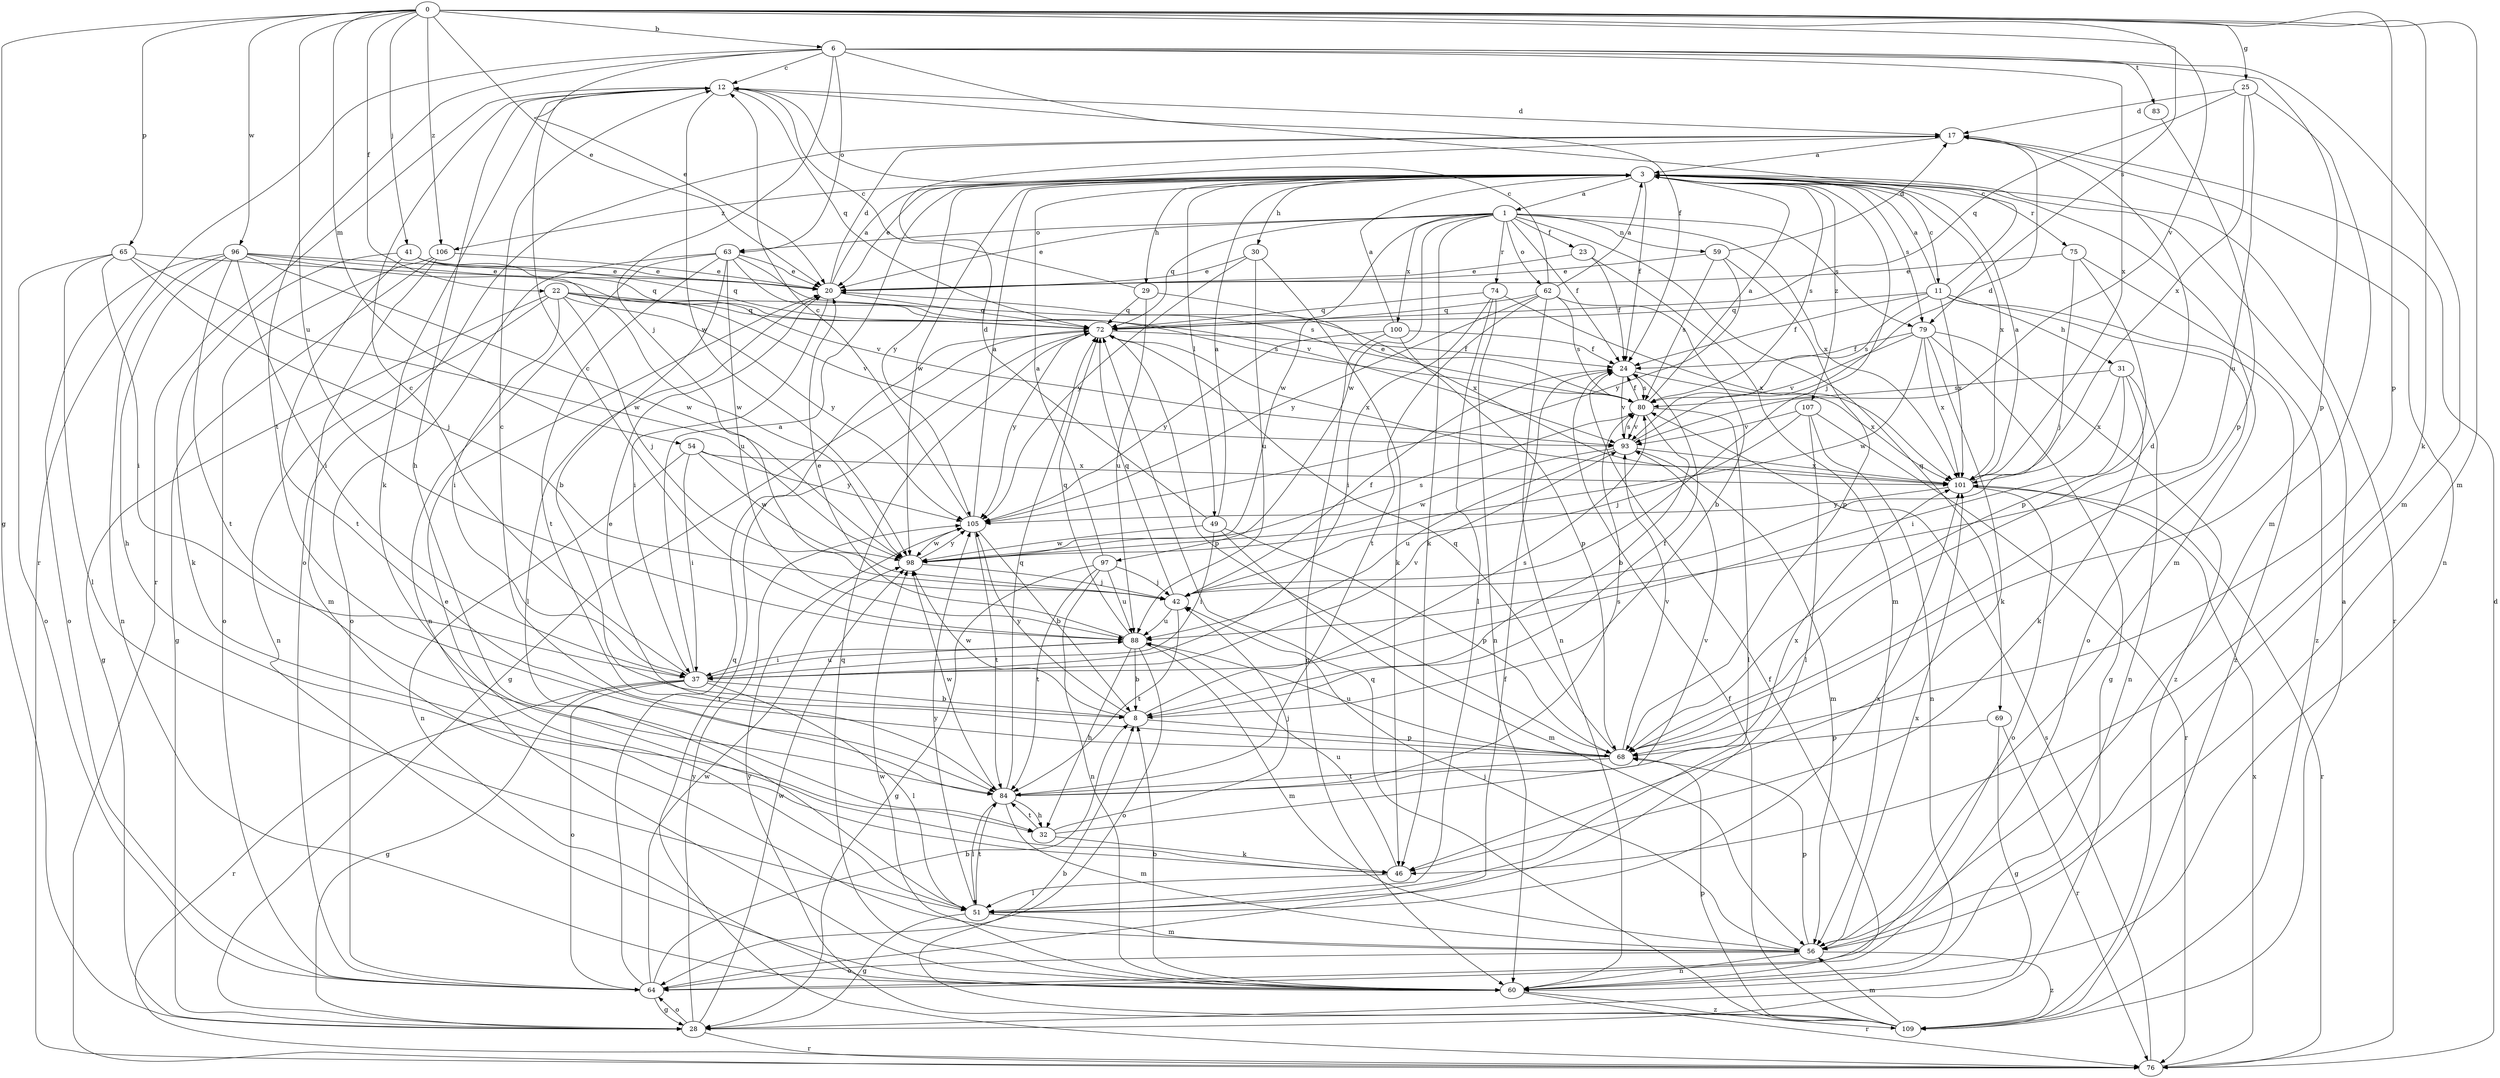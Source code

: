 strict digraph  {
0;
1;
3;
6;
8;
11;
12;
17;
20;
22;
23;
24;
25;
28;
29;
30;
31;
32;
37;
41;
42;
46;
49;
51;
54;
56;
59;
60;
62;
63;
64;
65;
68;
69;
72;
74;
75;
76;
79;
80;
83;
84;
88;
93;
96;
97;
98;
100;
101;
105;
106;
107;
109;
0 -> 6  [label=b];
0 -> 20  [label=e];
0 -> 22  [label=f];
0 -> 25  [label=g];
0 -> 28  [label=g];
0 -> 41  [label=j];
0 -> 46  [label=k];
0 -> 54  [label=m];
0 -> 56  [label=m];
0 -> 65  [label=p];
0 -> 68  [label=p];
0 -> 79  [label=s];
0 -> 88  [label=u];
0 -> 93  [label=v];
0 -> 96  [label=w];
0 -> 106  [label=z];
1 -> 20  [label=e];
1 -> 23  [label=f];
1 -> 24  [label=f];
1 -> 46  [label=k];
1 -> 59  [label=n];
1 -> 62  [label=o];
1 -> 63  [label=o];
1 -> 69  [label=q];
1 -> 72  [label=q];
1 -> 74  [label=r];
1 -> 79  [label=s];
1 -> 97  [label=w];
1 -> 98  [label=w];
1 -> 100  [label=x];
1 -> 101  [label=x];
3 -> 1  [label=a];
3 -> 11  [label=c];
3 -> 20  [label=e];
3 -> 24  [label=f];
3 -> 29  [label=h];
3 -> 30  [label=h];
3 -> 42  [label=j];
3 -> 49  [label=l];
3 -> 56  [label=m];
3 -> 75  [label=r];
3 -> 76  [label=r];
3 -> 79  [label=s];
3 -> 80  [label=s];
3 -> 98  [label=w];
3 -> 101  [label=x];
3 -> 105  [label=y];
3 -> 106  [label=z];
3 -> 107  [label=z];
6 -> 12  [label=c];
6 -> 20  [label=e];
6 -> 24  [label=f];
6 -> 42  [label=j];
6 -> 56  [label=m];
6 -> 63  [label=o];
6 -> 68  [label=p];
6 -> 76  [label=r];
6 -> 83  [label=t];
6 -> 84  [label=t];
6 -> 101  [label=x];
8 -> 24  [label=f];
8 -> 68  [label=p];
8 -> 80  [label=s];
8 -> 98  [label=w];
8 -> 105  [label=y];
11 -> 3  [label=a];
11 -> 12  [label=c];
11 -> 24  [label=f];
11 -> 31  [label=h];
11 -> 64  [label=o];
11 -> 72  [label=q];
11 -> 80  [label=s];
11 -> 101  [label=x];
11 -> 109  [label=z];
12 -> 17  [label=d];
12 -> 32  [label=h];
12 -> 46  [label=k];
12 -> 72  [label=q];
12 -> 76  [label=r];
12 -> 98  [label=w];
17 -> 3  [label=a];
17 -> 60  [label=n];
17 -> 64  [label=o];
20 -> 3  [label=a];
20 -> 17  [label=d];
20 -> 37  [label=i];
20 -> 51  [label=l];
20 -> 72  [label=q];
22 -> 28  [label=g];
22 -> 37  [label=i];
22 -> 42  [label=j];
22 -> 60  [label=n];
22 -> 72  [label=q];
22 -> 80  [label=s];
22 -> 93  [label=v];
22 -> 105  [label=y];
23 -> 20  [label=e];
23 -> 24  [label=f];
23 -> 56  [label=m];
24 -> 80  [label=s];
24 -> 93  [label=v];
24 -> 101  [label=x];
25 -> 17  [label=d];
25 -> 56  [label=m];
25 -> 72  [label=q];
25 -> 88  [label=u];
25 -> 101  [label=x];
28 -> 64  [label=o];
28 -> 76  [label=r];
28 -> 98  [label=w];
28 -> 105  [label=y];
29 -> 12  [label=c];
29 -> 72  [label=q];
29 -> 88  [label=u];
29 -> 101  [label=x];
30 -> 20  [label=e];
30 -> 46  [label=k];
30 -> 88  [label=u];
30 -> 105  [label=y];
31 -> 37  [label=i];
31 -> 46  [label=k];
31 -> 60  [label=n];
31 -> 80  [label=s];
31 -> 101  [label=x];
32 -> 42  [label=j];
32 -> 46  [label=k];
32 -> 84  [label=t];
32 -> 93  [label=v];
37 -> 3  [label=a];
37 -> 8  [label=b];
37 -> 12  [label=c];
37 -> 28  [label=g];
37 -> 51  [label=l];
37 -> 64  [label=o];
37 -> 76  [label=r];
37 -> 88  [label=u];
37 -> 93  [label=v];
41 -> 20  [label=e];
41 -> 46  [label=k];
41 -> 72  [label=q];
41 -> 84  [label=t];
41 -> 98  [label=w];
42 -> 24  [label=f];
42 -> 72  [label=q];
42 -> 84  [label=t];
42 -> 88  [label=u];
46 -> 51  [label=l];
46 -> 88  [label=u];
49 -> 3  [label=a];
49 -> 17  [label=d];
49 -> 37  [label=i];
49 -> 56  [label=m];
49 -> 68  [label=p];
49 -> 98  [label=w];
51 -> 20  [label=e];
51 -> 28  [label=g];
51 -> 56  [label=m];
51 -> 84  [label=t];
51 -> 101  [label=x];
51 -> 105  [label=y];
54 -> 37  [label=i];
54 -> 60  [label=n];
54 -> 98  [label=w];
54 -> 101  [label=x];
54 -> 105  [label=y];
56 -> 42  [label=j];
56 -> 60  [label=n];
56 -> 64  [label=o];
56 -> 68  [label=p];
56 -> 101  [label=x];
56 -> 109  [label=z];
59 -> 17  [label=d];
59 -> 20  [label=e];
59 -> 68  [label=p];
59 -> 80  [label=s];
59 -> 105  [label=y];
60 -> 8  [label=b];
60 -> 24  [label=f];
60 -> 72  [label=q];
60 -> 76  [label=r];
60 -> 98  [label=w];
60 -> 109  [label=z];
62 -> 3  [label=a];
62 -> 8  [label=b];
62 -> 12  [label=c];
62 -> 60  [label=n];
62 -> 72  [label=q];
62 -> 80  [label=s];
62 -> 84  [label=t];
62 -> 105  [label=y];
63 -> 8  [label=b];
63 -> 20  [label=e];
63 -> 60  [label=n];
63 -> 64  [label=o];
63 -> 80  [label=s];
63 -> 84  [label=t];
63 -> 88  [label=u];
63 -> 93  [label=v];
64 -> 8  [label=b];
64 -> 24  [label=f];
64 -> 28  [label=g];
64 -> 72  [label=q];
64 -> 98  [label=w];
65 -> 20  [label=e];
65 -> 37  [label=i];
65 -> 42  [label=j];
65 -> 51  [label=l];
65 -> 64  [label=o];
65 -> 98  [label=w];
68 -> 12  [label=c];
68 -> 17  [label=d];
68 -> 20  [label=e];
68 -> 72  [label=q];
68 -> 84  [label=t];
68 -> 88  [label=u];
68 -> 93  [label=v];
69 -> 28  [label=g];
69 -> 68  [label=p];
69 -> 76  [label=r];
72 -> 24  [label=f];
72 -> 28  [label=g];
72 -> 68  [label=p];
72 -> 76  [label=r];
72 -> 101  [label=x];
72 -> 105  [label=y];
74 -> 37  [label=i];
74 -> 51  [label=l];
74 -> 60  [label=n];
74 -> 72  [label=q];
74 -> 101  [label=x];
75 -> 20  [label=e];
75 -> 42  [label=j];
75 -> 68  [label=p];
75 -> 109  [label=z];
76 -> 17  [label=d];
76 -> 80  [label=s];
76 -> 101  [label=x];
79 -> 24  [label=f];
79 -> 28  [label=g];
79 -> 46  [label=k];
79 -> 93  [label=v];
79 -> 98  [label=w];
79 -> 101  [label=x];
79 -> 109  [label=z];
80 -> 3  [label=a];
80 -> 8  [label=b];
80 -> 20  [label=e];
80 -> 24  [label=f];
80 -> 51  [label=l];
80 -> 93  [label=v];
83 -> 68  [label=p];
84 -> 32  [label=h];
84 -> 51  [label=l];
84 -> 56  [label=m];
84 -> 72  [label=q];
84 -> 80  [label=s];
84 -> 98  [label=w];
84 -> 101  [label=x];
88 -> 8  [label=b];
88 -> 12  [label=c];
88 -> 20  [label=e];
88 -> 32  [label=h];
88 -> 37  [label=i];
88 -> 56  [label=m];
88 -> 64  [label=o];
88 -> 72  [label=q];
93 -> 17  [label=d];
93 -> 56  [label=m];
93 -> 80  [label=s];
93 -> 88  [label=u];
93 -> 98  [label=w];
93 -> 101  [label=x];
96 -> 20  [label=e];
96 -> 32  [label=h];
96 -> 37  [label=i];
96 -> 60  [label=n];
96 -> 64  [label=o];
96 -> 72  [label=q];
96 -> 84  [label=t];
96 -> 93  [label=v];
96 -> 98  [label=w];
97 -> 3  [label=a];
97 -> 28  [label=g];
97 -> 42  [label=j];
97 -> 60  [label=n];
97 -> 84  [label=t];
97 -> 88  [label=u];
98 -> 42  [label=j];
98 -> 80  [label=s];
98 -> 105  [label=y];
100 -> 3  [label=a];
100 -> 24  [label=f];
100 -> 60  [label=n];
100 -> 68  [label=p];
100 -> 105  [label=y];
101 -> 3  [label=a];
101 -> 64  [label=o];
101 -> 76  [label=r];
101 -> 105  [label=y];
105 -> 3  [label=a];
105 -> 8  [label=b];
105 -> 12  [label=c];
105 -> 84  [label=t];
105 -> 98  [label=w];
106 -> 20  [label=e];
106 -> 28  [label=g];
106 -> 56  [label=m];
106 -> 64  [label=o];
107 -> 42  [label=j];
107 -> 51  [label=l];
107 -> 60  [label=n];
107 -> 76  [label=r];
107 -> 93  [label=v];
109 -> 3  [label=a];
109 -> 8  [label=b];
109 -> 24  [label=f];
109 -> 56  [label=m];
109 -> 68  [label=p];
109 -> 72  [label=q];
109 -> 105  [label=y];
}
